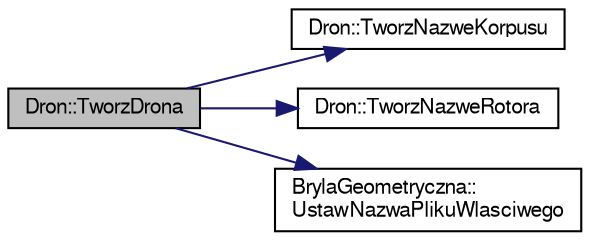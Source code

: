 digraph "Dron::TworzDrona"
{
 // LATEX_PDF_SIZE
  edge [fontname="FreeSans",fontsize="10",labelfontname="FreeSans",labelfontsize="10"];
  node [fontname="FreeSans",fontsize="10",shape=record];
  rankdir="LR";
  Node1 [label="Dron::TworzDrona",height=0.2,width=0.4,color="black", fillcolor="grey75", style="filled", fontcolor="black",tooltip="Metoda tworzaca zestaw plikow ze wspolrzednymi."];
  Node1 -> Node2 [color="midnightblue",fontsize="10",style="solid",fontname="FreeSans"];
  Node2 [label="Dron::TworzNazweKorpusu",height=0.2,width=0.4,color="black", fillcolor="white", style="filled",URL="$a00106.html#a85043c9ab654565bb109585b676ca20f",tooltip="Metoda tworzaca nazwe korpusu."];
  Node1 -> Node3 [color="midnightblue",fontsize="10",style="solid",fontname="FreeSans"];
  Node3 [label="Dron::TworzNazweRotora",height=0.2,width=0.4,color="black", fillcolor="white", style="filled",URL="$a00106.html#a10e3f7aeae3b22d76e9b79ae216e9e77",tooltip="Metody generujace nazwy plikow."];
  Node1 -> Node4 [color="midnightblue",fontsize="10",style="solid",fontname="FreeSans"];
  Node4 [label="BrylaGeometryczna::\lUstawNazwaPlikuWlasciwego",height=0.2,width=0.4,color="black", fillcolor="white", style="filled",URL="$a00102.html#acc96bfdcd122da809e00ce225f5c5238",tooltip="Metoda Ustawiajaca Nazwe Pliku Docelowego."];
}
